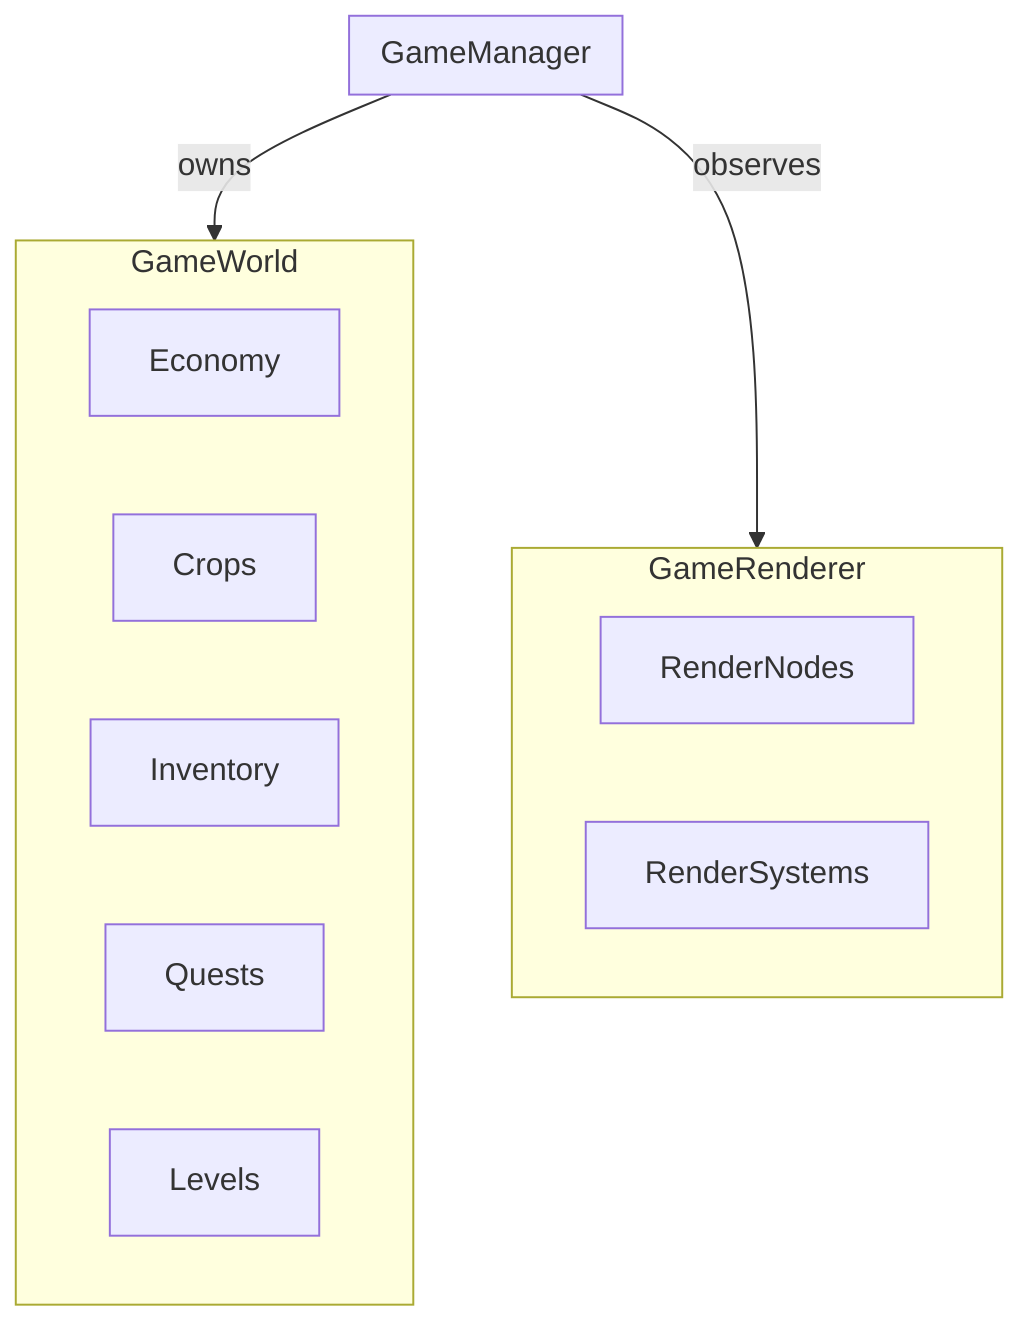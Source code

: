 flowchart TD
    GameManager -- owns --> GameWorld
    GameManager -- observes --> GameRenderer

    subgraph "GameRenderer"
        RenderNodes
        RenderSystems
    end

    subgraph "GameManager"
        
    end

    subgraph "GameWorld"
        Economy
        Crops
        Inventory
        Quests
        Levels
    end